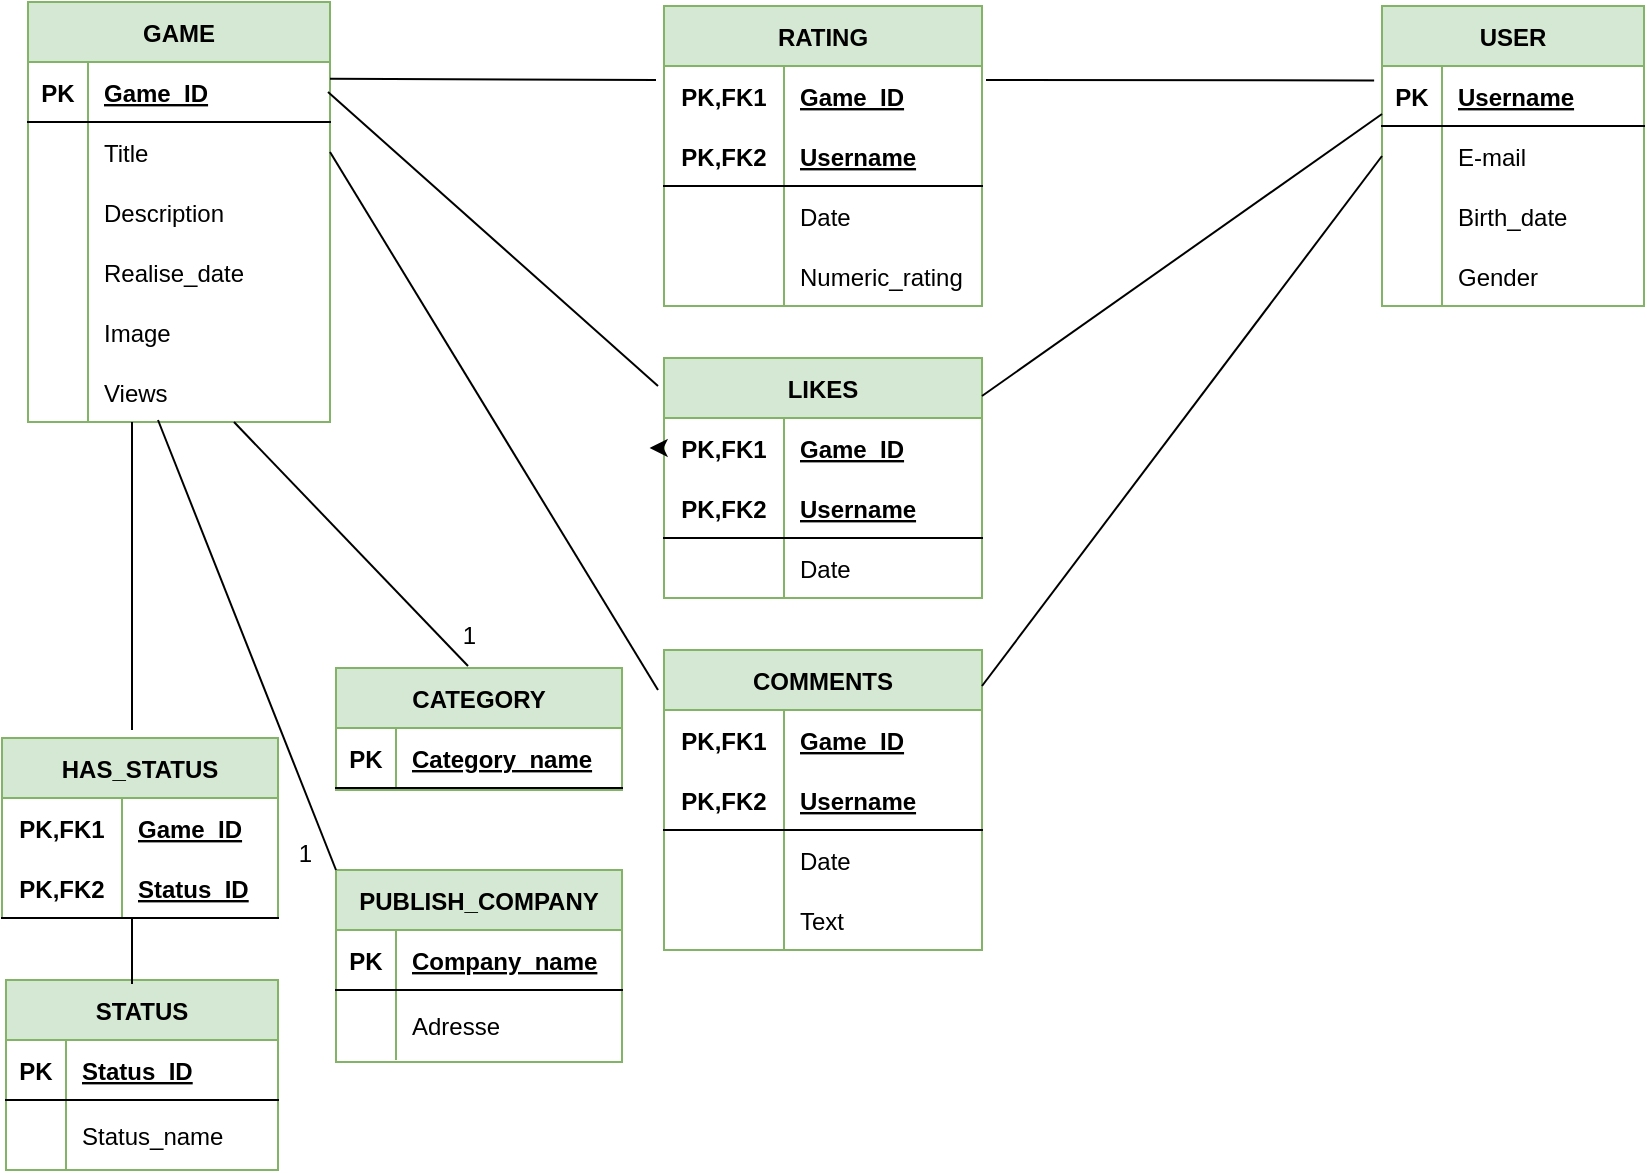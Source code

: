 <mxfile version="16.5.3" type="device"><diagram id="Fs4k1VHZZUTz6M8XlqhH" name="Page-1"><mxGraphModel dx="1342" dy="582" grid="0" gridSize="10" guides="1" tooltips="1" connect="1" arrows="1" fold="1" page="1" pageScale="1" pageWidth="850" pageHeight="1100" math="0" shadow="0"><root><mxCell id="0"/><mxCell id="1" parent="0"/><mxCell id="OCuWTAHz25R6x4Wom3wj-1" value="GAME" style="shape=table;startSize=30;container=1;collapsible=1;childLayout=tableLayout;fixedRows=1;rowLines=0;fontStyle=1;align=center;resizeLast=1;strokeWidth=1;rounded=0;swimlaneLine=1;fillColor=#d5e8d4;strokeColor=#82b366;" parent="1" vertex="1"><mxGeometry x="20" y="20" width="151" height="210" as="geometry"><mxRectangle x="20" y="20" width="70" height="30" as="alternateBounds"/></mxGeometry></mxCell><mxCell id="OCuWTAHz25R6x4Wom3wj-2" value="" style="shape=tableRow;horizontal=0;startSize=0;swimlaneHead=0;swimlaneBody=0;fillColor=none;collapsible=0;dropTarget=0;points=[[0,0.5],[1,0.5]];portConstraint=eastwest;top=0;left=0;right=0;bottom=1;" parent="OCuWTAHz25R6x4Wom3wj-1" vertex="1"><mxGeometry y="30" width="151" height="30" as="geometry"/></mxCell><mxCell id="OCuWTAHz25R6x4Wom3wj-3" value="PK" style="shape=partialRectangle;connectable=0;fillColor=none;top=0;left=0;bottom=0;right=0;fontStyle=1;overflow=hidden;" parent="OCuWTAHz25R6x4Wom3wj-2" vertex="1"><mxGeometry width="30" height="30" as="geometry"><mxRectangle width="30" height="30" as="alternateBounds"/></mxGeometry></mxCell><mxCell id="OCuWTAHz25R6x4Wom3wj-4" value="Game_ID" style="shape=partialRectangle;connectable=0;fillColor=none;top=0;left=0;bottom=0;right=0;align=left;spacingLeft=6;fontStyle=5;overflow=hidden;" parent="OCuWTAHz25R6x4Wom3wj-2" vertex="1"><mxGeometry x="30" width="121" height="30" as="geometry"><mxRectangle width="121" height="30" as="alternateBounds"/></mxGeometry></mxCell><mxCell id="OCuWTAHz25R6x4Wom3wj-5" value="" style="shape=tableRow;horizontal=0;startSize=0;swimlaneHead=0;swimlaneBody=0;fillColor=none;collapsible=0;dropTarget=0;points=[[0,0.5],[1,0.5]];portConstraint=eastwest;top=0;left=0;right=0;bottom=0;" parent="OCuWTAHz25R6x4Wom3wj-1" vertex="1"><mxGeometry y="60" width="151" height="30" as="geometry"/></mxCell><mxCell id="OCuWTAHz25R6x4Wom3wj-6" value="" style="shape=partialRectangle;connectable=0;fillColor=none;top=0;left=0;bottom=0;right=0;editable=1;overflow=hidden;" parent="OCuWTAHz25R6x4Wom3wj-5" vertex="1"><mxGeometry width="30" height="30" as="geometry"><mxRectangle width="30" height="30" as="alternateBounds"/></mxGeometry></mxCell><mxCell id="OCuWTAHz25R6x4Wom3wj-7" value="Title" style="shape=partialRectangle;connectable=0;fillColor=none;top=0;left=0;bottom=0;right=0;align=left;spacingLeft=6;overflow=hidden;" parent="OCuWTAHz25R6x4Wom3wj-5" vertex="1"><mxGeometry x="30" width="121" height="30" as="geometry"><mxRectangle width="121" height="30" as="alternateBounds"/></mxGeometry></mxCell><mxCell id="OCuWTAHz25R6x4Wom3wj-8" value="" style="shape=tableRow;horizontal=0;startSize=0;swimlaneHead=0;swimlaneBody=0;fillColor=none;collapsible=0;dropTarget=0;points=[[0,0.5],[1,0.5]];portConstraint=eastwest;top=0;left=0;right=0;bottom=0;" parent="OCuWTAHz25R6x4Wom3wj-1" vertex="1"><mxGeometry y="90" width="151" height="30" as="geometry"/></mxCell><mxCell id="OCuWTAHz25R6x4Wom3wj-9" value="" style="shape=partialRectangle;connectable=0;fillColor=none;top=0;left=0;bottom=0;right=0;editable=1;overflow=hidden;" parent="OCuWTAHz25R6x4Wom3wj-8" vertex="1"><mxGeometry width="30" height="30" as="geometry"><mxRectangle width="30" height="30" as="alternateBounds"/></mxGeometry></mxCell><mxCell id="OCuWTAHz25R6x4Wom3wj-10" value="Description" style="shape=partialRectangle;connectable=0;fillColor=none;top=0;left=0;bottom=0;right=0;align=left;spacingLeft=6;overflow=hidden;" parent="OCuWTAHz25R6x4Wom3wj-8" vertex="1"><mxGeometry x="30" width="121" height="30" as="geometry"><mxRectangle width="121" height="30" as="alternateBounds"/></mxGeometry></mxCell><mxCell id="OCuWTAHz25R6x4Wom3wj-11" value="" style="shape=tableRow;horizontal=0;startSize=0;swimlaneHead=0;swimlaneBody=0;fillColor=none;collapsible=0;dropTarget=0;points=[[0,0.5],[1,0.5]];portConstraint=eastwest;top=0;left=0;right=0;bottom=0;" parent="OCuWTAHz25R6x4Wom3wj-1" vertex="1"><mxGeometry y="120" width="151" height="30" as="geometry"/></mxCell><mxCell id="OCuWTAHz25R6x4Wom3wj-12" value="" style="shape=partialRectangle;connectable=0;fillColor=none;top=0;left=0;bottom=0;right=0;editable=1;overflow=hidden;" parent="OCuWTAHz25R6x4Wom3wj-11" vertex="1"><mxGeometry width="30" height="30" as="geometry"><mxRectangle width="30" height="30" as="alternateBounds"/></mxGeometry></mxCell><mxCell id="OCuWTAHz25R6x4Wom3wj-13" value="Realise_date" style="shape=partialRectangle;connectable=0;fillColor=none;top=0;left=0;bottom=0;right=0;align=left;spacingLeft=6;overflow=hidden;" parent="OCuWTAHz25R6x4Wom3wj-11" vertex="1"><mxGeometry x="30" width="121" height="30" as="geometry"><mxRectangle width="121" height="30" as="alternateBounds"/></mxGeometry></mxCell><mxCell id="OCuWTAHz25R6x4Wom3wj-44" value="" style="shape=tableRow;horizontal=0;startSize=0;swimlaneHead=0;swimlaneBody=0;fillColor=none;collapsible=0;dropTarget=0;points=[[0,0.5],[1,0.5]];portConstraint=eastwest;top=0;left=0;right=0;bottom=0;" parent="OCuWTAHz25R6x4Wom3wj-1" vertex="1"><mxGeometry y="150" width="151" height="30" as="geometry"/></mxCell><mxCell id="OCuWTAHz25R6x4Wom3wj-45" value="" style="shape=partialRectangle;connectable=0;fillColor=none;top=0;left=0;bottom=0;right=0;editable=1;overflow=hidden;" parent="OCuWTAHz25R6x4Wom3wj-44" vertex="1"><mxGeometry width="30" height="30" as="geometry"><mxRectangle width="30" height="30" as="alternateBounds"/></mxGeometry></mxCell><mxCell id="OCuWTAHz25R6x4Wom3wj-46" value="Image" style="shape=partialRectangle;connectable=0;fillColor=none;top=0;left=0;bottom=0;right=0;align=left;spacingLeft=6;overflow=hidden;" parent="OCuWTAHz25R6x4Wom3wj-44" vertex="1"><mxGeometry x="30" width="121" height="30" as="geometry"><mxRectangle width="121" height="30" as="alternateBounds"/></mxGeometry></mxCell><mxCell id="OCuWTAHz25R6x4Wom3wj-47" value="" style="shape=tableRow;horizontal=0;startSize=0;swimlaneHead=0;swimlaneBody=0;fillColor=none;collapsible=0;dropTarget=0;points=[[0,0.5],[1,0.5]];portConstraint=eastwest;top=0;left=0;right=0;bottom=0;" parent="OCuWTAHz25R6x4Wom3wj-1" vertex="1"><mxGeometry y="180" width="151" height="30" as="geometry"/></mxCell><mxCell id="OCuWTAHz25R6x4Wom3wj-48" value="" style="shape=partialRectangle;connectable=0;fillColor=none;top=0;left=0;bottom=0;right=0;editable=1;overflow=hidden;" parent="OCuWTAHz25R6x4Wom3wj-47" vertex="1"><mxGeometry width="30" height="30" as="geometry"><mxRectangle width="30" height="30" as="alternateBounds"/></mxGeometry></mxCell><mxCell id="OCuWTAHz25R6x4Wom3wj-49" value="Views" style="shape=partialRectangle;connectable=0;fillColor=none;top=0;left=0;bottom=0;right=0;align=left;spacingLeft=6;overflow=hidden;" parent="OCuWTAHz25R6x4Wom3wj-47" vertex="1"><mxGeometry x="30" width="121" height="30" as="geometry"><mxRectangle width="121" height="30" as="alternateBounds"/></mxGeometry></mxCell><mxCell id="OCuWTAHz25R6x4Wom3wj-14" value="USER" style="shape=table;startSize=30;container=1;collapsible=1;childLayout=tableLayout;fixedRows=1;rowLines=0;fontStyle=1;align=center;resizeLast=1;fillColor=#d5e8d4;strokeColor=#82b366;" parent="1" vertex="1"><mxGeometry x="697" y="22" width="131" height="150" as="geometry"><mxRectangle x="327" y="25" width="60" height="30" as="alternateBounds"/></mxGeometry></mxCell><mxCell id="OCuWTAHz25R6x4Wom3wj-15" value="" style="shape=tableRow;horizontal=0;startSize=0;swimlaneHead=0;swimlaneBody=0;fillColor=none;collapsible=0;dropTarget=0;points=[[0,0.5],[1,0.5]];portConstraint=eastwest;top=0;left=0;right=0;bottom=1;" parent="OCuWTAHz25R6x4Wom3wj-14" vertex="1"><mxGeometry y="30" width="131" height="30" as="geometry"/></mxCell><mxCell id="OCuWTAHz25R6x4Wom3wj-16" value="PK" style="shape=partialRectangle;connectable=0;fillColor=none;top=0;left=0;bottom=0;right=0;fontStyle=1;overflow=hidden;" parent="OCuWTAHz25R6x4Wom3wj-15" vertex="1"><mxGeometry width="30" height="30" as="geometry"><mxRectangle width="30" height="30" as="alternateBounds"/></mxGeometry></mxCell><mxCell id="OCuWTAHz25R6x4Wom3wj-17" value="Username" style="shape=partialRectangle;connectable=0;fillColor=none;top=0;left=0;bottom=0;right=0;align=left;spacingLeft=6;fontStyle=5;overflow=hidden;" parent="OCuWTAHz25R6x4Wom3wj-15" vertex="1"><mxGeometry x="30" width="101" height="30" as="geometry"><mxRectangle width="101" height="30" as="alternateBounds"/></mxGeometry></mxCell><mxCell id="OCuWTAHz25R6x4Wom3wj-18" value="" style="shape=tableRow;horizontal=0;startSize=0;swimlaneHead=0;swimlaneBody=0;fillColor=none;collapsible=0;dropTarget=0;points=[[0,0.5],[1,0.5]];portConstraint=eastwest;top=0;left=0;right=0;bottom=0;" parent="OCuWTAHz25R6x4Wom3wj-14" vertex="1"><mxGeometry y="60" width="131" height="30" as="geometry"/></mxCell><mxCell id="OCuWTAHz25R6x4Wom3wj-19" value="" style="shape=partialRectangle;connectable=0;fillColor=none;top=0;left=0;bottom=0;right=0;editable=1;overflow=hidden;" parent="OCuWTAHz25R6x4Wom3wj-18" vertex="1"><mxGeometry width="30" height="30" as="geometry"><mxRectangle width="30" height="30" as="alternateBounds"/></mxGeometry></mxCell><mxCell id="OCuWTAHz25R6x4Wom3wj-20" value="E-mail" style="shape=partialRectangle;connectable=0;fillColor=none;top=0;left=0;bottom=0;right=0;align=left;spacingLeft=6;overflow=hidden;" parent="OCuWTAHz25R6x4Wom3wj-18" vertex="1"><mxGeometry x="30" width="101" height="30" as="geometry"><mxRectangle width="101" height="30" as="alternateBounds"/></mxGeometry></mxCell><mxCell id="OCuWTAHz25R6x4Wom3wj-21" value="" style="shape=tableRow;horizontal=0;startSize=0;swimlaneHead=0;swimlaneBody=0;fillColor=none;collapsible=0;dropTarget=0;points=[[0,0.5],[1,0.5]];portConstraint=eastwest;top=0;left=0;right=0;bottom=0;" parent="OCuWTAHz25R6x4Wom3wj-14" vertex="1"><mxGeometry y="90" width="131" height="30" as="geometry"/></mxCell><mxCell id="OCuWTAHz25R6x4Wom3wj-22" value="" style="shape=partialRectangle;connectable=0;fillColor=none;top=0;left=0;bottom=0;right=0;editable=1;overflow=hidden;" parent="OCuWTAHz25R6x4Wom3wj-21" vertex="1"><mxGeometry width="30" height="30" as="geometry"><mxRectangle width="30" height="30" as="alternateBounds"/></mxGeometry></mxCell><mxCell id="OCuWTAHz25R6x4Wom3wj-23" value="Birth_date" style="shape=partialRectangle;connectable=0;fillColor=none;top=0;left=0;bottom=0;right=0;align=left;spacingLeft=6;overflow=hidden;" parent="OCuWTAHz25R6x4Wom3wj-21" vertex="1"><mxGeometry x="30" width="101" height="30" as="geometry"><mxRectangle width="101" height="30" as="alternateBounds"/></mxGeometry></mxCell><mxCell id="OCuWTAHz25R6x4Wom3wj-24" value="" style="shape=tableRow;horizontal=0;startSize=0;swimlaneHead=0;swimlaneBody=0;fillColor=none;collapsible=0;dropTarget=0;points=[[0,0.5],[1,0.5]];portConstraint=eastwest;top=0;left=0;right=0;bottom=0;" parent="OCuWTAHz25R6x4Wom3wj-14" vertex="1"><mxGeometry y="120" width="131" height="30" as="geometry"/></mxCell><mxCell id="OCuWTAHz25R6x4Wom3wj-25" value="" style="shape=partialRectangle;connectable=0;fillColor=none;top=0;left=0;bottom=0;right=0;editable=1;overflow=hidden;" parent="OCuWTAHz25R6x4Wom3wj-24" vertex="1"><mxGeometry width="30" height="30" as="geometry"><mxRectangle width="30" height="30" as="alternateBounds"/></mxGeometry></mxCell><mxCell id="OCuWTAHz25R6x4Wom3wj-26" value="Gender" style="shape=partialRectangle;connectable=0;fillColor=none;top=0;left=0;bottom=0;right=0;align=left;spacingLeft=6;overflow=hidden;" parent="OCuWTAHz25R6x4Wom3wj-24" vertex="1"><mxGeometry x="30" width="101" height="30" as="geometry"><mxRectangle width="101" height="30" as="alternateBounds"/></mxGeometry></mxCell><mxCell id="OCuWTAHz25R6x4Wom3wj-28" value="" style="shape=tableRow;horizontal=0;startSize=0;swimlaneHead=0;swimlaneBody=0;fillColor=none;collapsible=0;dropTarget=0;points=[[0,0.5],[1,0.5]];portConstraint=eastwest;top=0;left=0;right=0;bottom=0;" parent="1" vertex="1"><mxGeometry x="50" y="280" width="180" height="30" as="geometry"/></mxCell><mxCell id="OCuWTAHz25R6x4Wom3wj-29" value="" style="shape=partialRectangle;connectable=0;fillColor=none;top=0;left=0;bottom=0;right=0;editable=1;overflow=hidden;" parent="OCuWTAHz25R6x4Wom3wj-28" vertex="1"><mxGeometry width="30" height="30" as="geometry"><mxRectangle width="30" height="30" as="alternateBounds"/></mxGeometry></mxCell><mxCell id="OCuWTAHz25R6x4Wom3wj-52" value="RATING" style="shape=table;startSize=30;container=1;collapsible=1;childLayout=tableLayout;fixedRows=1;rowLines=0;fontStyle=1;align=center;resizeLast=1;rounded=0;strokeWidth=1;fillColor=#d5e8d4;strokeColor=#82b366;" parent="1" vertex="1"><mxGeometry x="338" y="22" width="159" height="150" as="geometry"/></mxCell><mxCell id="OCuWTAHz25R6x4Wom3wj-53" value="" style="shape=tableRow;horizontal=0;startSize=0;swimlaneHead=0;swimlaneBody=0;fillColor=none;collapsible=0;dropTarget=0;points=[[0,0.5],[1,0.5]];portConstraint=eastwest;top=0;left=0;right=0;bottom=0;rounded=0;strokeWidth=1;" parent="OCuWTAHz25R6x4Wom3wj-52" vertex="1"><mxGeometry y="30" width="159" height="30" as="geometry"/></mxCell><mxCell id="OCuWTAHz25R6x4Wom3wj-54" value="PK,FK1" style="shape=partialRectangle;connectable=0;fillColor=none;top=0;left=0;bottom=0;right=0;fontStyle=1;overflow=hidden;rounded=0;strokeWidth=1;" parent="OCuWTAHz25R6x4Wom3wj-53" vertex="1"><mxGeometry width="60" height="30" as="geometry"><mxRectangle width="60" height="30" as="alternateBounds"/></mxGeometry></mxCell><mxCell id="OCuWTAHz25R6x4Wom3wj-55" value="Game_ID" style="shape=partialRectangle;connectable=0;fillColor=none;top=0;left=0;bottom=0;right=0;align=left;spacingLeft=6;fontStyle=5;overflow=hidden;rounded=0;strokeWidth=1;" parent="OCuWTAHz25R6x4Wom3wj-53" vertex="1"><mxGeometry x="60" width="99" height="30" as="geometry"><mxRectangle width="99" height="30" as="alternateBounds"/></mxGeometry></mxCell><mxCell id="OCuWTAHz25R6x4Wom3wj-56" value="" style="shape=tableRow;horizontal=0;startSize=0;swimlaneHead=0;swimlaneBody=0;fillColor=none;collapsible=0;dropTarget=0;points=[[0,0.5],[1,0.5]];portConstraint=eastwest;top=0;left=0;right=0;bottom=1;rounded=0;strokeWidth=1;" parent="OCuWTAHz25R6x4Wom3wj-52" vertex="1"><mxGeometry y="60" width="159" height="30" as="geometry"/></mxCell><mxCell id="OCuWTAHz25R6x4Wom3wj-57" value="PK,FK2" style="shape=partialRectangle;connectable=0;fillColor=none;top=0;left=0;bottom=0;right=0;fontStyle=1;overflow=hidden;rounded=0;strokeWidth=1;" parent="OCuWTAHz25R6x4Wom3wj-56" vertex="1"><mxGeometry width="60" height="30" as="geometry"><mxRectangle width="60" height="30" as="alternateBounds"/></mxGeometry></mxCell><mxCell id="OCuWTAHz25R6x4Wom3wj-58" value="Username" style="shape=partialRectangle;connectable=0;fillColor=none;top=0;left=0;bottom=0;right=0;align=left;spacingLeft=6;fontStyle=5;overflow=hidden;rounded=0;strokeWidth=1;" parent="OCuWTAHz25R6x4Wom3wj-56" vertex="1"><mxGeometry x="60" width="99" height="30" as="geometry"><mxRectangle width="99" height="30" as="alternateBounds"/></mxGeometry></mxCell><mxCell id="OCuWTAHz25R6x4Wom3wj-59" value="" style="shape=tableRow;horizontal=0;startSize=0;swimlaneHead=0;swimlaneBody=0;fillColor=none;collapsible=0;dropTarget=0;points=[[0,0.5],[1,0.5]];portConstraint=eastwest;top=0;left=0;right=0;bottom=0;rounded=0;strokeWidth=1;" parent="OCuWTAHz25R6x4Wom3wj-52" vertex="1"><mxGeometry y="90" width="159" height="30" as="geometry"/></mxCell><mxCell id="OCuWTAHz25R6x4Wom3wj-60" value="" style="shape=partialRectangle;connectable=0;fillColor=none;top=0;left=0;bottom=0;right=0;editable=1;overflow=hidden;rounded=0;strokeWidth=1;" parent="OCuWTAHz25R6x4Wom3wj-59" vertex="1"><mxGeometry width="60" height="30" as="geometry"><mxRectangle width="60" height="30" as="alternateBounds"/></mxGeometry></mxCell><mxCell id="OCuWTAHz25R6x4Wom3wj-61" value="Date" style="shape=partialRectangle;connectable=0;fillColor=none;top=0;left=0;bottom=0;right=0;align=left;spacingLeft=6;overflow=hidden;rounded=0;strokeWidth=1;" parent="OCuWTAHz25R6x4Wom3wj-59" vertex="1"><mxGeometry x="60" width="99" height="30" as="geometry"><mxRectangle width="99" height="30" as="alternateBounds"/></mxGeometry></mxCell><mxCell id="OCuWTAHz25R6x4Wom3wj-62" value="" style="shape=tableRow;horizontal=0;startSize=0;swimlaneHead=0;swimlaneBody=0;fillColor=none;collapsible=0;dropTarget=0;points=[[0,0.5],[1,0.5]];portConstraint=eastwest;top=0;left=0;right=0;bottom=0;rounded=0;strokeWidth=1;" parent="OCuWTAHz25R6x4Wom3wj-52" vertex="1"><mxGeometry y="120" width="159" height="30" as="geometry"/></mxCell><mxCell id="OCuWTAHz25R6x4Wom3wj-63" value="" style="shape=partialRectangle;connectable=0;fillColor=none;top=0;left=0;bottom=0;right=0;editable=1;overflow=hidden;rounded=0;strokeWidth=1;" parent="OCuWTAHz25R6x4Wom3wj-62" vertex="1"><mxGeometry width="60" height="30" as="geometry"><mxRectangle width="60" height="30" as="alternateBounds"/></mxGeometry></mxCell><mxCell id="OCuWTAHz25R6x4Wom3wj-64" value="Numeric_rating" style="shape=partialRectangle;connectable=0;fillColor=none;top=0;left=0;bottom=0;right=0;align=left;spacingLeft=6;overflow=hidden;rounded=0;strokeWidth=1;" parent="OCuWTAHz25R6x4Wom3wj-62" vertex="1"><mxGeometry x="60" width="99" height="30" as="geometry"><mxRectangle width="99" height="30" as="alternateBounds"/></mxGeometry></mxCell><mxCell id="OCuWTAHz25R6x4Wom3wj-82" value="LIKES" style="shape=table;startSize=30;container=1;collapsible=1;childLayout=tableLayout;fixedRows=1;rowLines=0;fontStyle=1;align=center;resizeLast=1;rounded=0;strokeWidth=1;fillColor=#d5e8d4;strokeColor=#82b366;" parent="1" vertex="1"><mxGeometry x="338" y="198" width="159" height="120" as="geometry"/></mxCell><mxCell id="OCuWTAHz25R6x4Wom3wj-83" value="" style="shape=tableRow;horizontal=0;startSize=0;swimlaneHead=0;swimlaneBody=0;fillColor=none;collapsible=0;dropTarget=0;points=[[0,0.5],[1,0.5]];portConstraint=eastwest;top=0;left=0;right=0;bottom=0;rounded=0;strokeWidth=1;" parent="OCuWTAHz25R6x4Wom3wj-82" vertex="1"><mxGeometry y="30" width="159" height="30" as="geometry"/></mxCell><mxCell id="OCuWTAHz25R6x4Wom3wj-84" value="PK,FK1" style="shape=partialRectangle;connectable=0;fillColor=none;top=0;left=0;bottom=0;right=0;fontStyle=1;overflow=hidden;rounded=0;strokeWidth=1;" parent="OCuWTAHz25R6x4Wom3wj-83" vertex="1"><mxGeometry width="60" height="30" as="geometry"><mxRectangle width="60" height="30" as="alternateBounds"/></mxGeometry></mxCell><mxCell id="OCuWTAHz25R6x4Wom3wj-85" value="Game_ID" style="shape=partialRectangle;connectable=0;fillColor=none;top=0;left=0;bottom=0;right=0;align=left;spacingLeft=6;fontStyle=5;overflow=hidden;rounded=0;strokeWidth=1;" parent="OCuWTAHz25R6x4Wom3wj-83" vertex="1"><mxGeometry x="60" width="99" height="30" as="geometry"><mxRectangle width="99" height="30" as="alternateBounds"/></mxGeometry></mxCell><mxCell id="OCuWTAHz25R6x4Wom3wj-86" value="" style="shape=tableRow;horizontal=0;startSize=0;swimlaneHead=0;swimlaneBody=0;fillColor=none;collapsible=0;dropTarget=0;points=[[0,0.5],[1,0.5]];portConstraint=eastwest;top=0;left=0;right=0;bottom=1;rounded=0;strokeWidth=1;" parent="OCuWTAHz25R6x4Wom3wj-82" vertex="1"><mxGeometry y="60" width="159" height="30" as="geometry"/></mxCell><mxCell id="OCuWTAHz25R6x4Wom3wj-87" value="PK,FK2" style="shape=partialRectangle;connectable=0;fillColor=none;top=0;left=0;bottom=0;right=0;fontStyle=1;overflow=hidden;rounded=0;strokeWidth=1;" parent="OCuWTAHz25R6x4Wom3wj-86" vertex="1"><mxGeometry width="60" height="30" as="geometry"><mxRectangle width="60" height="30" as="alternateBounds"/></mxGeometry></mxCell><mxCell id="OCuWTAHz25R6x4Wom3wj-88" value="Username" style="shape=partialRectangle;connectable=0;fillColor=none;top=0;left=0;bottom=0;right=0;align=left;spacingLeft=6;fontStyle=5;overflow=hidden;rounded=0;strokeWidth=1;" parent="OCuWTAHz25R6x4Wom3wj-86" vertex="1"><mxGeometry x="60" width="99" height="30" as="geometry"><mxRectangle width="99" height="30" as="alternateBounds"/></mxGeometry></mxCell><mxCell id="OCuWTAHz25R6x4Wom3wj-89" value="" style="shape=tableRow;horizontal=0;startSize=0;swimlaneHead=0;swimlaneBody=0;fillColor=none;collapsible=0;dropTarget=0;points=[[0,0.5],[1,0.5]];portConstraint=eastwest;top=0;left=0;right=0;bottom=0;rounded=0;strokeWidth=1;" parent="OCuWTAHz25R6x4Wom3wj-82" vertex="1"><mxGeometry y="90" width="159" height="30" as="geometry"/></mxCell><mxCell id="OCuWTAHz25R6x4Wom3wj-90" value="" style="shape=partialRectangle;connectable=0;fillColor=none;top=0;left=0;bottom=0;right=0;editable=1;overflow=hidden;rounded=0;strokeWidth=1;" parent="OCuWTAHz25R6x4Wom3wj-89" vertex="1"><mxGeometry width="60" height="30" as="geometry"><mxRectangle width="60" height="30" as="alternateBounds"/></mxGeometry></mxCell><mxCell id="OCuWTAHz25R6x4Wom3wj-91" value="Date" style="shape=partialRectangle;connectable=0;fillColor=none;top=0;left=0;bottom=0;right=0;align=left;spacingLeft=6;overflow=hidden;rounded=0;strokeWidth=1;" parent="OCuWTAHz25R6x4Wom3wj-89" vertex="1"><mxGeometry x="60" width="99" height="30" as="geometry"><mxRectangle width="99" height="30" as="alternateBounds"/></mxGeometry></mxCell><mxCell id="OCuWTAHz25R6x4Wom3wj-96" value="COMMENTS" style="shape=table;startSize=30;container=1;collapsible=1;childLayout=tableLayout;fixedRows=1;rowLines=0;fontStyle=1;align=center;resizeLast=1;rounded=0;strokeWidth=1;fillColor=#d5e8d4;strokeColor=#82b366;" parent="1" vertex="1"><mxGeometry x="338" y="344" width="159" height="150" as="geometry"/></mxCell><mxCell id="OCuWTAHz25R6x4Wom3wj-97" value="" style="shape=tableRow;horizontal=0;startSize=0;swimlaneHead=0;swimlaneBody=0;fillColor=none;collapsible=0;dropTarget=0;points=[[0,0.5],[1,0.5]];portConstraint=eastwest;top=0;left=0;right=0;bottom=0;rounded=0;strokeWidth=1;" parent="OCuWTAHz25R6x4Wom3wj-96" vertex="1"><mxGeometry y="30" width="159" height="30" as="geometry"/></mxCell><mxCell id="OCuWTAHz25R6x4Wom3wj-98" value="PK,FK1" style="shape=partialRectangle;connectable=0;fillColor=none;top=0;left=0;bottom=0;right=0;fontStyle=1;overflow=hidden;rounded=0;strokeWidth=1;" parent="OCuWTAHz25R6x4Wom3wj-97" vertex="1"><mxGeometry width="60" height="30" as="geometry"><mxRectangle width="60" height="30" as="alternateBounds"/></mxGeometry></mxCell><mxCell id="OCuWTAHz25R6x4Wom3wj-99" value="Game_ID" style="shape=partialRectangle;connectable=0;fillColor=none;top=0;left=0;bottom=0;right=0;align=left;spacingLeft=6;fontStyle=5;overflow=hidden;rounded=0;strokeWidth=1;" parent="OCuWTAHz25R6x4Wom3wj-97" vertex="1"><mxGeometry x="60" width="99" height="30" as="geometry"><mxRectangle width="99" height="30" as="alternateBounds"/></mxGeometry></mxCell><mxCell id="OCuWTAHz25R6x4Wom3wj-100" value="" style="shape=tableRow;horizontal=0;startSize=0;swimlaneHead=0;swimlaneBody=0;fillColor=none;collapsible=0;dropTarget=0;points=[[0,0.5],[1,0.5]];portConstraint=eastwest;top=0;left=0;right=0;bottom=1;rounded=0;strokeWidth=1;" parent="OCuWTAHz25R6x4Wom3wj-96" vertex="1"><mxGeometry y="60" width="159" height="30" as="geometry"/></mxCell><mxCell id="OCuWTAHz25R6x4Wom3wj-101" value="PK,FK2" style="shape=partialRectangle;connectable=0;fillColor=none;top=0;left=0;bottom=0;right=0;fontStyle=1;overflow=hidden;rounded=0;strokeWidth=1;" parent="OCuWTAHz25R6x4Wom3wj-100" vertex="1"><mxGeometry width="60" height="30" as="geometry"><mxRectangle width="60" height="30" as="alternateBounds"/></mxGeometry></mxCell><mxCell id="OCuWTAHz25R6x4Wom3wj-102" value="Username" style="shape=partialRectangle;connectable=0;fillColor=none;top=0;left=0;bottom=0;right=0;align=left;spacingLeft=6;fontStyle=5;overflow=hidden;rounded=0;strokeWidth=1;" parent="OCuWTAHz25R6x4Wom3wj-100" vertex="1"><mxGeometry x="60" width="99" height="30" as="geometry"><mxRectangle width="99" height="30" as="alternateBounds"/></mxGeometry></mxCell><mxCell id="OCuWTAHz25R6x4Wom3wj-103" value="" style="shape=tableRow;horizontal=0;startSize=0;swimlaneHead=0;swimlaneBody=0;fillColor=none;collapsible=0;dropTarget=0;points=[[0,0.5],[1,0.5]];portConstraint=eastwest;top=0;left=0;right=0;bottom=0;rounded=0;strokeWidth=1;" parent="OCuWTAHz25R6x4Wom3wj-96" vertex="1"><mxGeometry y="90" width="159" height="30" as="geometry"/></mxCell><mxCell id="OCuWTAHz25R6x4Wom3wj-104" value="" style="shape=partialRectangle;connectable=0;fillColor=none;top=0;left=0;bottom=0;right=0;editable=1;overflow=hidden;rounded=0;strokeWidth=1;" parent="OCuWTAHz25R6x4Wom3wj-103" vertex="1"><mxGeometry width="60" height="30" as="geometry"><mxRectangle width="60" height="30" as="alternateBounds"/></mxGeometry></mxCell><mxCell id="OCuWTAHz25R6x4Wom3wj-105" value="Date" style="shape=partialRectangle;connectable=0;fillColor=none;top=0;left=0;bottom=0;right=0;align=left;spacingLeft=6;overflow=hidden;rounded=0;strokeWidth=1;" parent="OCuWTAHz25R6x4Wom3wj-103" vertex="1"><mxGeometry x="60" width="99" height="30" as="geometry"><mxRectangle width="99" height="30" as="alternateBounds"/></mxGeometry></mxCell><mxCell id="OCuWTAHz25R6x4Wom3wj-106" value="" style="shape=tableRow;horizontal=0;startSize=0;swimlaneHead=0;swimlaneBody=0;fillColor=none;collapsible=0;dropTarget=0;points=[[0,0.5],[1,0.5]];portConstraint=eastwest;top=0;left=0;right=0;bottom=0;rounded=0;strokeWidth=1;" parent="OCuWTAHz25R6x4Wom3wj-96" vertex="1"><mxGeometry y="120" width="159" height="30" as="geometry"/></mxCell><mxCell id="OCuWTAHz25R6x4Wom3wj-107" value="" style="shape=partialRectangle;connectable=0;fillColor=none;top=0;left=0;bottom=0;right=0;editable=1;overflow=hidden;rounded=0;strokeWidth=1;" parent="OCuWTAHz25R6x4Wom3wj-106" vertex="1"><mxGeometry width="60" height="30" as="geometry"><mxRectangle width="60" height="30" as="alternateBounds"/></mxGeometry></mxCell><mxCell id="OCuWTAHz25R6x4Wom3wj-108" value="Text" style="shape=partialRectangle;connectable=0;fillColor=none;top=0;left=0;bottom=0;right=0;align=left;spacingLeft=6;overflow=hidden;rounded=0;strokeWidth=1;" parent="OCuWTAHz25R6x4Wom3wj-106" vertex="1"><mxGeometry x="60" width="99" height="30" as="geometry"><mxRectangle width="99" height="30" as="alternateBounds"/></mxGeometry></mxCell><mxCell id="OCuWTAHz25R6x4Wom3wj-112" value="" style="endArrow=none;html=1;rounded=0;" parent="1" edge="1"><mxGeometry relative="1" as="geometry"><mxPoint x="171" y="58.41" as="sourcePoint"/><mxPoint x="334" y="59" as="targetPoint"/></mxGeometry></mxCell><mxCell id="OCuWTAHz25R6x4Wom3wj-116" value="" style="endArrow=none;html=1;rounded=0;entryX=-0.03;entryY=0.241;entryDx=0;entryDy=0;entryPerimeter=0;" parent="1" target="OCuWTAHz25R6x4Wom3wj-15" edge="1"><mxGeometry relative="1" as="geometry"><mxPoint x="499" y="59" as="sourcePoint"/><mxPoint x="679" y="59.0" as="targetPoint"/></mxGeometry></mxCell><mxCell id="OCuWTAHz25R6x4Wom3wj-121" value="" style="endArrow=none;html=1;rounded=0;" parent="1" edge="1"><mxGeometry relative="1" as="geometry"><mxPoint x="170" y="65" as="sourcePoint"/><mxPoint x="335" y="212" as="targetPoint"/></mxGeometry></mxCell><mxCell id="OCuWTAHz25R6x4Wom3wj-123" value="" style="endArrow=none;html=1;rounded=0;entryX=0;entryY=0.8;entryDx=0;entryDy=0;entryPerimeter=0;" parent="1" target="OCuWTAHz25R6x4Wom3wj-15" edge="1"><mxGeometry relative="1" as="geometry"><mxPoint x="497" y="217" as="sourcePoint"/><mxPoint x="718" y="217" as="targetPoint"/></mxGeometry></mxCell><mxCell id="OCuWTAHz25R6x4Wom3wj-126" style="edgeStyle=orthogonalEdgeStyle;rounded=0;orthogonalLoop=1;jettySize=auto;html=1;exitX=0;exitY=0.5;exitDx=0;exitDy=0;" parent="1" source="OCuWTAHz25R6x4Wom3wj-83" edge="1"><mxGeometry relative="1" as="geometry"><mxPoint x="330.765" y="242.765" as="targetPoint"/></mxGeometry></mxCell><mxCell id="OCuWTAHz25R6x4Wom3wj-127" value="" style="endArrow=none;html=1;rounded=0;entryX=0;entryY=0.5;entryDx=0;entryDy=0;" parent="1" target="OCuWTAHz25R6x4Wom3wj-18" edge="1"><mxGeometry relative="1" as="geometry"><mxPoint x="497" y="362" as="sourcePoint"/><mxPoint x="697" y="221" as="targetPoint"/></mxGeometry></mxCell><mxCell id="OCuWTAHz25R6x4Wom3wj-129" value="" style="endArrow=none;html=1;rounded=0;exitX=1;exitY=0.5;exitDx=0;exitDy=0;" parent="1" source="OCuWTAHz25R6x4Wom3wj-5" edge="1"><mxGeometry relative="1" as="geometry"><mxPoint x="171" y="363" as="sourcePoint"/><mxPoint x="335" y="364" as="targetPoint"/></mxGeometry></mxCell><mxCell id="OCuWTAHz25R6x4Wom3wj-131" value="PUBLISH_COMPANY" style="shape=table;startSize=30;container=1;collapsible=1;childLayout=tableLayout;fixedRows=1;rowLines=0;fontStyle=1;align=center;resizeLast=1;rounded=0;strokeWidth=1;fillColor=#d5e8d4;strokeColor=#82b366;" parent="1" vertex="1"><mxGeometry x="174" y="454" width="143" height="96" as="geometry"/></mxCell><mxCell id="OCuWTAHz25R6x4Wom3wj-132" value="" style="shape=tableRow;horizontal=0;startSize=0;swimlaneHead=0;swimlaneBody=0;fillColor=none;collapsible=0;dropTarget=0;points=[[0,0.5],[1,0.5]];portConstraint=eastwest;top=0;left=0;right=0;bottom=1;rounded=0;strokeWidth=1;" parent="OCuWTAHz25R6x4Wom3wj-131" vertex="1"><mxGeometry y="30" width="143" height="30" as="geometry"/></mxCell><mxCell id="OCuWTAHz25R6x4Wom3wj-133" value="PK" style="shape=partialRectangle;connectable=0;fillColor=none;top=0;left=0;bottom=0;right=0;fontStyle=1;overflow=hidden;rounded=0;strokeWidth=1;" parent="OCuWTAHz25R6x4Wom3wj-132" vertex="1"><mxGeometry width="30" height="30" as="geometry"><mxRectangle width="30" height="30" as="alternateBounds"/></mxGeometry></mxCell><mxCell id="OCuWTAHz25R6x4Wom3wj-134" value="Company_name" style="shape=partialRectangle;connectable=0;fillColor=none;top=0;left=0;bottom=0;right=0;align=left;spacingLeft=6;fontStyle=5;overflow=hidden;rounded=0;strokeWidth=1;" parent="OCuWTAHz25R6x4Wom3wj-132" vertex="1"><mxGeometry x="30" width="113" height="30" as="geometry"><mxRectangle width="113" height="30" as="alternateBounds"/></mxGeometry></mxCell><mxCell id="OCuWTAHz25R6x4Wom3wj-135" value="" style="shape=tableRow;horizontal=0;startSize=0;swimlaneHead=0;swimlaneBody=0;fillColor=none;collapsible=0;dropTarget=0;points=[[0,0.5],[1,0.5]];portConstraint=eastwest;top=0;left=0;right=0;bottom=0;rounded=0;strokeWidth=1;" parent="OCuWTAHz25R6x4Wom3wj-131" vertex="1"><mxGeometry y="60" width="143" height="35" as="geometry"/></mxCell><mxCell id="OCuWTAHz25R6x4Wom3wj-136" value="" style="shape=partialRectangle;connectable=0;fillColor=none;top=0;left=0;bottom=0;right=0;editable=1;overflow=hidden;rounded=0;strokeWidth=1;" parent="OCuWTAHz25R6x4Wom3wj-135" vertex="1"><mxGeometry width="30" height="35" as="geometry"><mxRectangle width="30" height="35" as="alternateBounds"/></mxGeometry></mxCell><mxCell id="OCuWTAHz25R6x4Wom3wj-137" value="Adresse" style="shape=partialRectangle;connectable=0;fillColor=none;top=0;left=0;bottom=0;right=0;align=left;spacingLeft=6;overflow=hidden;rounded=0;strokeWidth=1;" parent="OCuWTAHz25R6x4Wom3wj-135" vertex="1"><mxGeometry x="30" width="113" height="35" as="geometry"><mxRectangle width="113" height="35" as="alternateBounds"/></mxGeometry></mxCell><mxCell id="OCuWTAHz25R6x4Wom3wj-144" value="" style="endArrow=none;html=1;rounded=0;entryX=0;entryY=0;entryDx=0;entryDy=0;" parent="1" target="OCuWTAHz25R6x4Wom3wj-131" edge="1"><mxGeometry relative="1" as="geometry"><mxPoint x="85" y="229" as="sourcePoint"/><mxPoint x="171" y="449" as="targetPoint"/></mxGeometry></mxCell><mxCell id="OCuWTAHz25R6x4Wom3wj-145" value="1" style="resizable=0;html=1;align=right;verticalAlign=bottom;rounded=0;strokeWidth=1;fillColor=none;" parent="OCuWTAHz25R6x4Wom3wj-144" connectable="0" vertex="1"><mxGeometry x="1" relative="1" as="geometry"><mxPoint x="-12" as="offset"/></mxGeometry></mxCell><mxCell id="OCuWTAHz25R6x4Wom3wj-146" value="CATEGORY" style="shape=table;startSize=30;container=1;collapsible=1;childLayout=tableLayout;fixedRows=1;rowLines=0;fontStyle=1;align=center;resizeLast=1;rounded=0;strokeWidth=1;fillColor=#d5e8d4;strokeColor=#82b366;" parent="1" vertex="1"><mxGeometry x="174" y="353" width="143" height="61" as="geometry"/></mxCell><mxCell id="OCuWTAHz25R6x4Wom3wj-147" value="" style="shape=tableRow;horizontal=0;startSize=0;swimlaneHead=0;swimlaneBody=0;fillColor=none;collapsible=0;dropTarget=0;points=[[0,0.5],[1,0.5]];portConstraint=eastwest;top=0;left=0;right=0;bottom=1;rounded=0;strokeWidth=1;" parent="OCuWTAHz25R6x4Wom3wj-146" vertex="1"><mxGeometry y="30" width="143" height="30" as="geometry"/></mxCell><mxCell id="OCuWTAHz25R6x4Wom3wj-148" value="PK" style="shape=partialRectangle;connectable=0;fillColor=none;top=0;left=0;bottom=0;right=0;fontStyle=1;overflow=hidden;rounded=0;strokeWidth=1;" parent="OCuWTAHz25R6x4Wom3wj-147" vertex="1"><mxGeometry width="30" height="30" as="geometry"><mxRectangle width="30" height="30" as="alternateBounds"/></mxGeometry></mxCell><mxCell id="OCuWTAHz25R6x4Wom3wj-149" value="Category_name" style="shape=partialRectangle;connectable=0;fillColor=none;top=0;left=0;bottom=0;right=0;align=left;spacingLeft=6;fontStyle=5;overflow=hidden;rounded=0;strokeWidth=1;" parent="OCuWTAHz25R6x4Wom3wj-147" vertex="1"><mxGeometry x="30" width="113" height="30" as="geometry"><mxRectangle width="113" height="30" as="alternateBounds"/></mxGeometry></mxCell><mxCell id="OCuWTAHz25R6x4Wom3wj-153" value="" style="endArrow=none;html=1;rounded=0;exitX=0.476;exitY=1.112;exitDx=0;exitDy=0;exitPerimeter=0;" parent="1" edge="1"><mxGeometry relative="1" as="geometry"><mxPoint x="123" y="230" as="sourcePoint"/><mxPoint x="240" y="352" as="targetPoint"/></mxGeometry></mxCell><mxCell id="OCuWTAHz25R6x4Wom3wj-154" value="1" style="resizable=0;html=1;align=right;verticalAlign=bottom;rounded=0;strokeWidth=1;fillColor=none;" parent="OCuWTAHz25R6x4Wom3wj-153" connectable="0" vertex="1"><mxGeometry x="1" relative="1" as="geometry"><mxPoint x="5" y="-6" as="offset"/></mxGeometry></mxCell><mxCell id="OCuWTAHz25R6x4Wom3wj-155" value="STATUS" style="shape=table;startSize=30;container=1;collapsible=1;childLayout=tableLayout;fixedRows=1;rowLines=0;fontStyle=1;align=center;resizeLast=1;rounded=0;strokeWidth=1;fillColor=#d5e8d4;strokeColor=#82b366;" parent="1" vertex="1"><mxGeometry x="9" y="509" width="136" height="95" as="geometry"/></mxCell><mxCell id="OCuWTAHz25R6x4Wom3wj-156" value="" style="shape=tableRow;horizontal=0;startSize=0;swimlaneHead=0;swimlaneBody=0;fillColor=none;collapsible=0;dropTarget=0;points=[[0,0.5],[1,0.5]];portConstraint=eastwest;top=0;left=0;right=0;bottom=1;rounded=0;strokeWidth=1;" parent="OCuWTAHz25R6x4Wom3wj-155" vertex="1"><mxGeometry y="30" width="136" height="30" as="geometry"/></mxCell><mxCell id="OCuWTAHz25R6x4Wom3wj-157" value="PK" style="shape=partialRectangle;connectable=0;fillColor=none;top=0;left=0;bottom=0;right=0;fontStyle=1;overflow=hidden;rounded=0;strokeWidth=1;" parent="OCuWTAHz25R6x4Wom3wj-156" vertex="1"><mxGeometry width="30" height="30" as="geometry"><mxRectangle width="30" height="30" as="alternateBounds"/></mxGeometry></mxCell><mxCell id="OCuWTAHz25R6x4Wom3wj-158" value="Status_ID" style="shape=partialRectangle;connectable=0;fillColor=none;top=0;left=0;bottom=0;right=0;align=left;spacingLeft=6;fontStyle=5;overflow=hidden;rounded=0;strokeWidth=1;" parent="OCuWTAHz25R6x4Wom3wj-156" vertex="1"><mxGeometry x="30" width="106" height="30" as="geometry"><mxRectangle width="106" height="30" as="alternateBounds"/></mxGeometry></mxCell><mxCell id="OCuWTAHz25R6x4Wom3wj-159" value="" style="shape=tableRow;horizontal=0;startSize=0;swimlaneHead=0;swimlaneBody=0;fillColor=none;collapsible=0;dropTarget=0;points=[[0,0.5],[1,0.5]];portConstraint=eastwest;top=0;left=0;right=0;bottom=0;rounded=0;strokeWidth=1;" parent="OCuWTAHz25R6x4Wom3wj-155" vertex="1"><mxGeometry y="60" width="136" height="35" as="geometry"/></mxCell><mxCell id="OCuWTAHz25R6x4Wom3wj-160" value="" style="shape=partialRectangle;connectable=0;fillColor=none;top=0;left=0;bottom=0;right=0;editable=1;overflow=hidden;rounded=0;strokeWidth=1;" parent="OCuWTAHz25R6x4Wom3wj-159" vertex="1"><mxGeometry width="30" height="35" as="geometry"><mxRectangle width="30" height="35" as="alternateBounds"/></mxGeometry></mxCell><mxCell id="OCuWTAHz25R6x4Wom3wj-161" value="Status_name" style="shape=partialRectangle;connectable=0;fillColor=none;top=0;left=0;bottom=0;right=0;align=left;spacingLeft=6;overflow=hidden;rounded=0;strokeWidth=1;" parent="OCuWTAHz25R6x4Wom3wj-159" vertex="1"><mxGeometry x="30" width="106" height="35" as="geometry"><mxRectangle width="106" height="35" as="alternateBounds"/></mxGeometry></mxCell><mxCell id="OCuWTAHz25R6x4Wom3wj-162" value="HAS_STATUS" style="shape=table;startSize=30;container=1;collapsible=1;childLayout=tableLayout;fixedRows=1;rowLines=0;fontStyle=1;align=center;resizeLast=1;rounded=0;strokeWidth=1;fillColor=#d5e8d4;strokeColor=#82b366;" parent="1" vertex="1"><mxGeometry x="7" y="388" width="138" height="90" as="geometry"/></mxCell><mxCell id="OCuWTAHz25R6x4Wom3wj-163" value="" style="shape=tableRow;horizontal=0;startSize=0;swimlaneHead=0;swimlaneBody=0;fillColor=none;collapsible=0;dropTarget=0;points=[[0,0.5],[1,0.5]];portConstraint=eastwest;top=0;left=0;right=0;bottom=0;rounded=0;strokeWidth=1;" parent="OCuWTAHz25R6x4Wom3wj-162" vertex="1"><mxGeometry y="30" width="138" height="30" as="geometry"/></mxCell><mxCell id="OCuWTAHz25R6x4Wom3wj-164" value="PK,FK1" style="shape=partialRectangle;connectable=0;fillColor=none;top=0;left=0;bottom=0;right=0;fontStyle=1;overflow=hidden;rounded=0;strokeWidth=1;" parent="OCuWTAHz25R6x4Wom3wj-163" vertex="1"><mxGeometry width="60" height="30" as="geometry"><mxRectangle width="60" height="30" as="alternateBounds"/></mxGeometry></mxCell><mxCell id="OCuWTAHz25R6x4Wom3wj-165" value="Game_ID" style="shape=partialRectangle;connectable=0;fillColor=none;top=0;left=0;bottom=0;right=0;align=left;spacingLeft=6;fontStyle=5;overflow=hidden;rounded=0;strokeWidth=1;" parent="OCuWTAHz25R6x4Wom3wj-163" vertex="1"><mxGeometry x="60" width="78" height="30" as="geometry"><mxRectangle width="78" height="30" as="alternateBounds"/></mxGeometry></mxCell><mxCell id="OCuWTAHz25R6x4Wom3wj-166" value="" style="shape=tableRow;horizontal=0;startSize=0;swimlaneHead=0;swimlaneBody=0;fillColor=none;collapsible=0;dropTarget=0;points=[[0,0.5],[1,0.5]];portConstraint=eastwest;top=0;left=0;right=0;bottom=1;rounded=0;strokeWidth=1;" parent="OCuWTAHz25R6x4Wom3wj-162" vertex="1"><mxGeometry y="60" width="138" height="30" as="geometry"/></mxCell><mxCell id="OCuWTAHz25R6x4Wom3wj-167" value="PK,FK2" style="shape=partialRectangle;connectable=0;fillColor=none;top=0;left=0;bottom=0;right=0;fontStyle=1;overflow=hidden;rounded=0;strokeWidth=1;" parent="OCuWTAHz25R6x4Wom3wj-166" vertex="1"><mxGeometry width="60" height="30" as="geometry"><mxRectangle width="60" height="30" as="alternateBounds"/></mxGeometry></mxCell><mxCell id="OCuWTAHz25R6x4Wom3wj-168" value="Status_ID" style="shape=partialRectangle;connectable=0;fillColor=none;top=0;left=0;bottom=0;right=0;align=left;spacingLeft=6;fontStyle=5;overflow=hidden;rounded=0;strokeWidth=1;" parent="OCuWTAHz25R6x4Wom3wj-166" vertex="1"><mxGeometry x="60" width="78" height="30" as="geometry"><mxRectangle width="78" height="30" as="alternateBounds"/></mxGeometry></mxCell><mxCell id="OCuWTAHz25R6x4Wom3wj-172" value="" style="endArrow=none;html=1;rounded=0;" parent="1" edge="1"><mxGeometry relative="1" as="geometry"><mxPoint x="72" y="230" as="sourcePoint"/><mxPoint x="72" y="384" as="targetPoint"/></mxGeometry></mxCell><mxCell id="OCuWTAHz25R6x4Wom3wj-173" value="" style="endArrow=none;html=1;rounded=0;" parent="1" edge="1"><mxGeometry relative="1" as="geometry"><mxPoint x="72" y="478" as="sourcePoint"/><mxPoint x="72" y="511" as="targetPoint"/></mxGeometry></mxCell></root></mxGraphModel></diagram></mxfile>